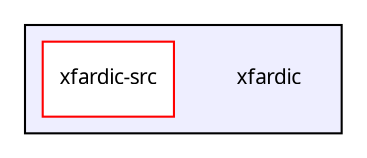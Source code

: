 digraph G {
  compound=true
  node [ fontsize=10, fontname="FreeSans.ttf"];
  edge [ labelfontsize=9, labelfontname="FreeSans.ttf"];
  subgraph clusterdir_1b1f3ed26d47292e5778d88d9ee551db {
    graph [ bgcolor="#eeeeff", pencolor="black", label="" URL="dir_1b1f3ed26d47292e5778d88d9ee551db.html"];
    dir_1b1f3ed26d47292e5778d88d9ee551db [shape=plaintext label="xfardic"];
    dir_d060a47801c09e546ca048ef7341b2ee [shape=box label="xfardic-src" color="red" fillcolor="white" style="filled" URL="dir_d060a47801c09e546ca048ef7341b2ee.html"];
  }
}
